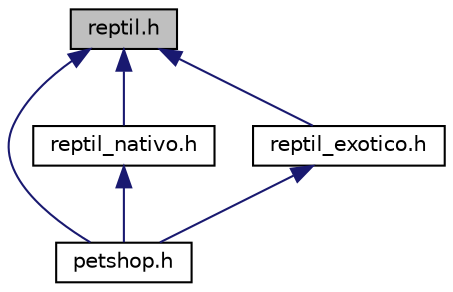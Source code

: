 digraph "reptil.h"
{
  edge [fontname="Helvetica",fontsize="10",labelfontname="Helvetica",labelfontsize="10"];
  node [fontname="Helvetica",fontsize="10",shape=record];
  Node7 [label="reptil.h",height=0.2,width=0.4,color="black", fillcolor="grey75", style="filled", fontcolor="black"];
  Node7 -> Node8 [dir="back",color="midnightblue",fontsize="10",style="solid"];
  Node8 [label="petshop.h",height=0.2,width=0.4,color="black", fillcolor="white", style="filled",URL="$petshop_8h.html",tooltip="Estrutura de dados e assinaturas da classe controladora Petshop. "];
  Node7 -> Node9 [dir="back",color="midnightblue",fontsize="10",style="solid"];
  Node9 [label="reptil_nativo.h",height=0.2,width=0.4,color="black", fillcolor="white", style="filled",URL="$reptil__nativo_8h.html",tooltip="Estrutura de dados da classe de Réptil Nativo. "];
  Node9 -> Node8 [dir="back",color="midnightblue",fontsize="10",style="solid"];
  Node7 -> Node10 [dir="back",color="midnightblue",fontsize="10",style="solid"];
  Node10 [label="reptil_exotico.h",height=0.2,width=0.4,color="black", fillcolor="white", style="filled",URL="$reptil__exotico_8h.html",tooltip="Estrutura de dados da classe de Réptil Exótico. "];
  Node10 -> Node8 [dir="back",color="midnightblue",fontsize="10",style="solid"];
}
